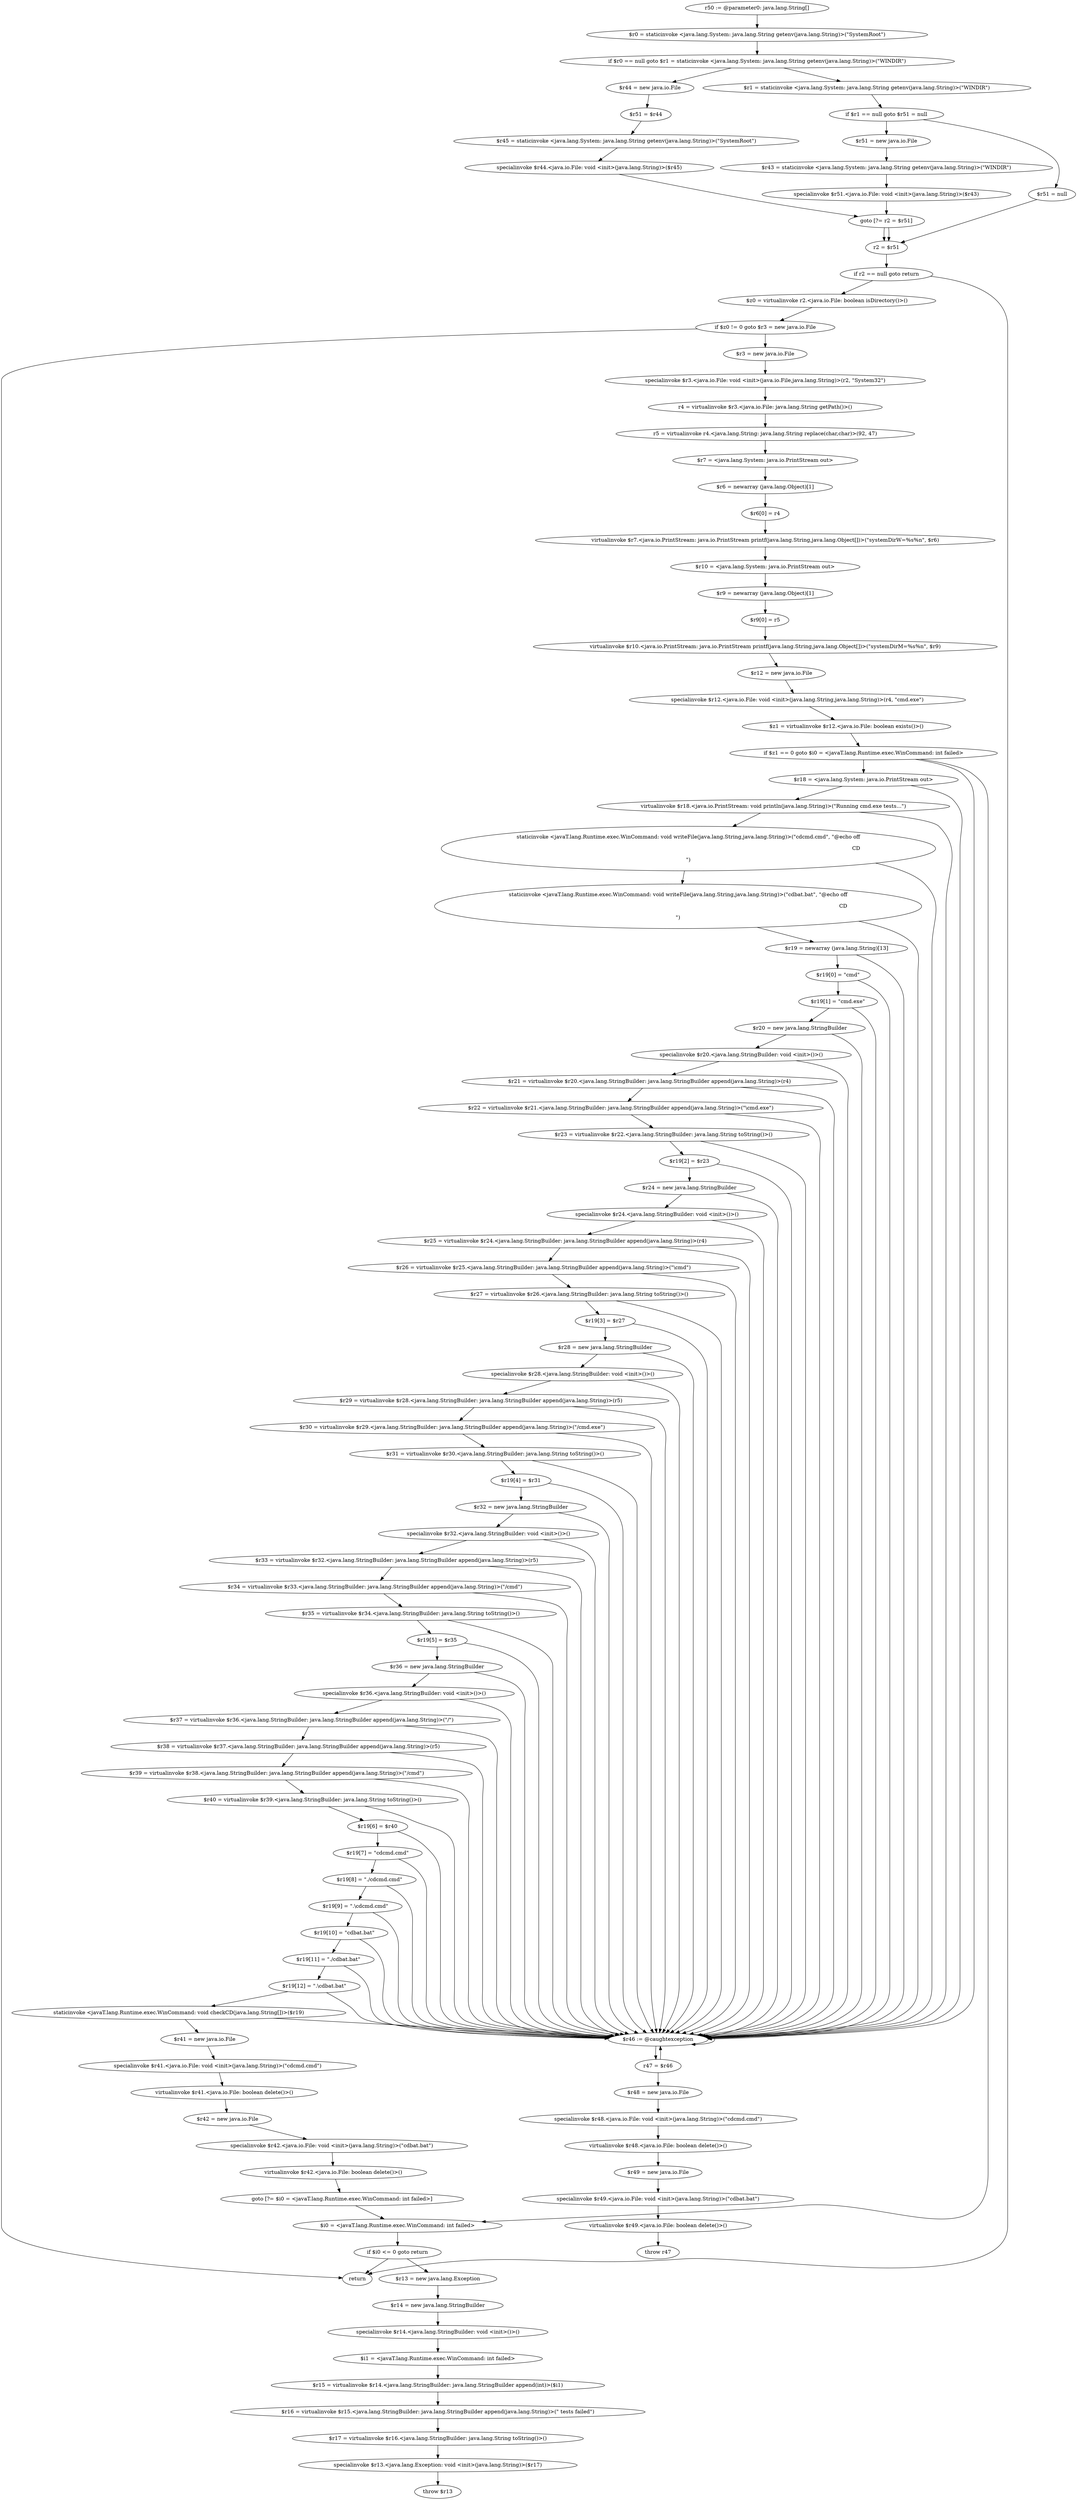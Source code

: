 digraph "unitGraph" {
    "r50 := @parameter0: java.lang.String[]"
    "$r0 = staticinvoke <java.lang.System: java.lang.String getenv(java.lang.String)>(\"SystemRoot\")"
    "if $r0 == null goto $r1 = staticinvoke <java.lang.System: java.lang.String getenv(java.lang.String)>(\"WINDIR\")"
    "$r44 = new java.io.File"
    "$r51 = $r44"
    "$r45 = staticinvoke <java.lang.System: java.lang.String getenv(java.lang.String)>(\"SystemRoot\")"
    "specialinvoke $r44.<java.io.File: void <init>(java.lang.String)>($r45)"
    "goto [?= r2 = $r51]"
    "$r1 = staticinvoke <java.lang.System: java.lang.String getenv(java.lang.String)>(\"WINDIR\")"
    "if $r1 == null goto $r51 = null"
    "$r51 = new java.io.File"
    "$r43 = staticinvoke <java.lang.System: java.lang.String getenv(java.lang.String)>(\"WINDIR\")"
    "specialinvoke $r51.<java.io.File: void <init>(java.lang.String)>($r43)"
    "$r51 = null"
    "r2 = $r51"
    "if r2 == null goto return"
    "$z0 = virtualinvoke r2.<java.io.File: boolean isDirectory()>()"
    "if $z0 != 0 goto $r3 = new java.io.File"
    "return"
    "$r3 = new java.io.File"
    "specialinvoke $r3.<java.io.File: void <init>(java.io.File,java.lang.String)>(r2, \"System32\")"
    "r4 = virtualinvoke $r3.<java.io.File: java.lang.String getPath()>()"
    "r5 = virtualinvoke r4.<java.lang.String: java.lang.String replace(char,char)>(92, 47)"
    "$r7 = <java.lang.System: java.io.PrintStream out>"
    "$r6 = newarray (java.lang.Object)[1]"
    "$r6[0] = r4"
    "virtualinvoke $r7.<java.io.PrintStream: java.io.PrintStream printf(java.lang.String,java.lang.Object[])>(\"systemDirW=%s%n\", $r6)"
    "$r10 = <java.lang.System: java.io.PrintStream out>"
    "$r9 = newarray (java.lang.Object)[1]"
    "$r9[0] = r5"
    "virtualinvoke $r10.<java.io.PrintStream: java.io.PrintStream printf(java.lang.String,java.lang.Object[])>(\"systemDirM=%s%n\", $r9)"
    "$r12 = new java.io.File"
    "specialinvoke $r12.<java.io.File: void <init>(java.lang.String,java.lang.String)>(r4, \"cmd.exe\")"
    "$z1 = virtualinvoke $r12.<java.io.File: boolean exists()>()"
    "if $z1 == 0 goto $i0 = <javaT.lang.Runtime.exec.WinCommand: int failed>"
    "$r18 = <java.lang.System: java.io.PrintStream out>"
    "virtualinvoke $r18.<java.io.PrintStream: void println(java.lang.String)>(\"Running cmd.exe tests...\")"
    "staticinvoke <javaT.lang.Runtime.exec.WinCommand: void writeFile(java.lang.String,java.lang.String)>(\"cdcmd.cmd\", \"@echo off\r\nCD\r\n\")"
    "staticinvoke <javaT.lang.Runtime.exec.WinCommand: void writeFile(java.lang.String,java.lang.String)>(\"cdbat.bat\", \"@echo off\r\nCD\r\n\")"
    "$r19 = newarray (java.lang.String)[13]"
    "$r19[0] = \"cmd\""
    "$r19[1] = \"cmd.exe\""
    "$r20 = new java.lang.StringBuilder"
    "specialinvoke $r20.<java.lang.StringBuilder: void <init>()>()"
    "$r21 = virtualinvoke $r20.<java.lang.StringBuilder: java.lang.StringBuilder append(java.lang.String)>(r4)"
    "$r22 = virtualinvoke $r21.<java.lang.StringBuilder: java.lang.StringBuilder append(java.lang.String)>(\"\\cmd.exe\")"
    "$r23 = virtualinvoke $r22.<java.lang.StringBuilder: java.lang.String toString()>()"
    "$r19[2] = $r23"
    "$r24 = new java.lang.StringBuilder"
    "specialinvoke $r24.<java.lang.StringBuilder: void <init>()>()"
    "$r25 = virtualinvoke $r24.<java.lang.StringBuilder: java.lang.StringBuilder append(java.lang.String)>(r4)"
    "$r26 = virtualinvoke $r25.<java.lang.StringBuilder: java.lang.StringBuilder append(java.lang.String)>(\"\\cmd\")"
    "$r27 = virtualinvoke $r26.<java.lang.StringBuilder: java.lang.String toString()>()"
    "$r19[3] = $r27"
    "$r28 = new java.lang.StringBuilder"
    "specialinvoke $r28.<java.lang.StringBuilder: void <init>()>()"
    "$r29 = virtualinvoke $r28.<java.lang.StringBuilder: java.lang.StringBuilder append(java.lang.String)>(r5)"
    "$r30 = virtualinvoke $r29.<java.lang.StringBuilder: java.lang.StringBuilder append(java.lang.String)>(\"/cmd.exe\")"
    "$r31 = virtualinvoke $r30.<java.lang.StringBuilder: java.lang.String toString()>()"
    "$r19[4] = $r31"
    "$r32 = new java.lang.StringBuilder"
    "specialinvoke $r32.<java.lang.StringBuilder: void <init>()>()"
    "$r33 = virtualinvoke $r32.<java.lang.StringBuilder: java.lang.StringBuilder append(java.lang.String)>(r5)"
    "$r34 = virtualinvoke $r33.<java.lang.StringBuilder: java.lang.StringBuilder append(java.lang.String)>(\"/cmd\")"
    "$r35 = virtualinvoke $r34.<java.lang.StringBuilder: java.lang.String toString()>()"
    "$r19[5] = $r35"
    "$r36 = new java.lang.StringBuilder"
    "specialinvoke $r36.<java.lang.StringBuilder: void <init>()>()"
    "$r37 = virtualinvoke $r36.<java.lang.StringBuilder: java.lang.StringBuilder append(java.lang.String)>(\"/\")"
    "$r38 = virtualinvoke $r37.<java.lang.StringBuilder: java.lang.StringBuilder append(java.lang.String)>(r5)"
    "$r39 = virtualinvoke $r38.<java.lang.StringBuilder: java.lang.StringBuilder append(java.lang.String)>(\"/cmd\")"
    "$r40 = virtualinvoke $r39.<java.lang.StringBuilder: java.lang.String toString()>()"
    "$r19[6] = $r40"
    "$r19[7] = \"cdcmd.cmd\""
    "$r19[8] = \"./cdcmd.cmd\""
    "$r19[9] = \".\\cdcmd.cmd\""
    "$r19[10] = \"cdbat.bat\""
    "$r19[11] = \"./cdbat.bat\""
    "$r19[12] = \".\\cdbat.bat\""
    "staticinvoke <javaT.lang.Runtime.exec.WinCommand: void checkCD(java.lang.String[])>($r19)"
    "$r41 = new java.io.File"
    "specialinvoke $r41.<java.io.File: void <init>(java.lang.String)>(\"cdcmd.cmd\")"
    "virtualinvoke $r41.<java.io.File: boolean delete()>()"
    "$r42 = new java.io.File"
    "specialinvoke $r42.<java.io.File: void <init>(java.lang.String)>(\"cdbat.bat\")"
    "virtualinvoke $r42.<java.io.File: boolean delete()>()"
    "goto [?= $i0 = <javaT.lang.Runtime.exec.WinCommand: int failed>]"
    "$r46 := @caughtexception"
    "r47 = $r46"
    "$r48 = new java.io.File"
    "specialinvoke $r48.<java.io.File: void <init>(java.lang.String)>(\"cdcmd.cmd\")"
    "virtualinvoke $r48.<java.io.File: boolean delete()>()"
    "$r49 = new java.io.File"
    "specialinvoke $r49.<java.io.File: void <init>(java.lang.String)>(\"cdbat.bat\")"
    "virtualinvoke $r49.<java.io.File: boolean delete()>()"
    "throw r47"
    "$i0 = <javaT.lang.Runtime.exec.WinCommand: int failed>"
    "if $i0 <= 0 goto return"
    "$r13 = new java.lang.Exception"
    "$r14 = new java.lang.StringBuilder"
    "specialinvoke $r14.<java.lang.StringBuilder: void <init>()>()"
    "$i1 = <javaT.lang.Runtime.exec.WinCommand: int failed>"
    "$r15 = virtualinvoke $r14.<java.lang.StringBuilder: java.lang.StringBuilder append(int)>($i1)"
    "$r16 = virtualinvoke $r15.<java.lang.StringBuilder: java.lang.StringBuilder append(java.lang.String)>(\" tests failed\")"
    "$r17 = virtualinvoke $r16.<java.lang.StringBuilder: java.lang.String toString()>()"
    "specialinvoke $r13.<java.lang.Exception: void <init>(java.lang.String)>($r17)"
    "throw $r13"
    "r50 := @parameter0: java.lang.String[]"->"$r0 = staticinvoke <java.lang.System: java.lang.String getenv(java.lang.String)>(\"SystemRoot\")";
    "$r0 = staticinvoke <java.lang.System: java.lang.String getenv(java.lang.String)>(\"SystemRoot\")"->"if $r0 == null goto $r1 = staticinvoke <java.lang.System: java.lang.String getenv(java.lang.String)>(\"WINDIR\")";
    "if $r0 == null goto $r1 = staticinvoke <java.lang.System: java.lang.String getenv(java.lang.String)>(\"WINDIR\")"->"$r44 = new java.io.File";
    "if $r0 == null goto $r1 = staticinvoke <java.lang.System: java.lang.String getenv(java.lang.String)>(\"WINDIR\")"->"$r1 = staticinvoke <java.lang.System: java.lang.String getenv(java.lang.String)>(\"WINDIR\")";
    "$r44 = new java.io.File"->"$r51 = $r44";
    "$r51 = $r44"->"$r45 = staticinvoke <java.lang.System: java.lang.String getenv(java.lang.String)>(\"SystemRoot\")";
    "$r45 = staticinvoke <java.lang.System: java.lang.String getenv(java.lang.String)>(\"SystemRoot\")"->"specialinvoke $r44.<java.io.File: void <init>(java.lang.String)>($r45)";
    "specialinvoke $r44.<java.io.File: void <init>(java.lang.String)>($r45)"->"goto [?= r2 = $r51]";
    "goto [?= r2 = $r51]"->"r2 = $r51";
    "$r1 = staticinvoke <java.lang.System: java.lang.String getenv(java.lang.String)>(\"WINDIR\")"->"if $r1 == null goto $r51 = null";
    "if $r1 == null goto $r51 = null"->"$r51 = new java.io.File";
    "if $r1 == null goto $r51 = null"->"$r51 = null";
    "$r51 = new java.io.File"->"$r43 = staticinvoke <java.lang.System: java.lang.String getenv(java.lang.String)>(\"WINDIR\")";
    "$r43 = staticinvoke <java.lang.System: java.lang.String getenv(java.lang.String)>(\"WINDIR\")"->"specialinvoke $r51.<java.io.File: void <init>(java.lang.String)>($r43)";
    "specialinvoke $r51.<java.io.File: void <init>(java.lang.String)>($r43)"->"goto [?= r2 = $r51]";
    "goto [?= r2 = $r51]"->"r2 = $r51";
    "$r51 = null"->"r2 = $r51";
    "r2 = $r51"->"if r2 == null goto return";
    "if r2 == null goto return"->"$z0 = virtualinvoke r2.<java.io.File: boolean isDirectory()>()";
    "if r2 == null goto return"->"return";
    "$z0 = virtualinvoke r2.<java.io.File: boolean isDirectory()>()"->"if $z0 != 0 goto $r3 = new java.io.File";
    "if $z0 != 0 goto $r3 = new java.io.File"->"return";
    "if $z0 != 0 goto $r3 = new java.io.File"->"$r3 = new java.io.File";
    "$r3 = new java.io.File"->"specialinvoke $r3.<java.io.File: void <init>(java.io.File,java.lang.String)>(r2, \"System32\")";
    "specialinvoke $r3.<java.io.File: void <init>(java.io.File,java.lang.String)>(r2, \"System32\")"->"r4 = virtualinvoke $r3.<java.io.File: java.lang.String getPath()>()";
    "r4 = virtualinvoke $r3.<java.io.File: java.lang.String getPath()>()"->"r5 = virtualinvoke r4.<java.lang.String: java.lang.String replace(char,char)>(92, 47)";
    "r5 = virtualinvoke r4.<java.lang.String: java.lang.String replace(char,char)>(92, 47)"->"$r7 = <java.lang.System: java.io.PrintStream out>";
    "$r7 = <java.lang.System: java.io.PrintStream out>"->"$r6 = newarray (java.lang.Object)[1]";
    "$r6 = newarray (java.lang.Object)[1]"->"$r6[0] = r4";
    "$r6[0] = r4"->"virtualinvoke $r7.<java.io.PrintStream: java.io.PrintStream printf(java.lang.String,java.lang.Object[])>(\"systemDirW=%s%n\", $r6)";
    "virtualinvoke $r7.<java.io.PrintStream: java.io.PrintStream printf(java.lang.String,java.lang.Object[])>(\"systemDirW=%s%n\", $r6)"->"$r10 = <java.lang.System: java.io.PrintStream out>";
    "$r10 = <java.lang.System: java.io.PrintStream out>"->"$r9 = newarray (java.lang.Object)[1]";
    "$r9 = newarray (java.lang.Object)[1]"->"$r9[0] = r5";
    "$r9[0] = r5"->"virtualinvoke $r10.<java.io.PrintStream: java.io.PrintStream printf(java.lang.String,java.lang.Object[])>(\"systemDirM=%s%n\", $r9)";
    "virtualinvoke $r10.<java.io.PrintStream: java.io.PrintStream printf(java.lang.String,java.lang.Object[])>(\"systemDirM=%s%n\", $r9)"->"$r12 = new java.io.File";
    "$r12 = new java.io.File"->"specialinvoke $r12.<java.io.File: void <init>(java.lang.String,java.lang.String)>(r4, \"cmd.exe\")";
    "specialinvoke $r12.<java.io.File: void <init>(java.lang.String,java.lang.String)>(r4, \"cmd.exe\")"->"$z1 = virtualinvoke $r12.<java.io.File: boolean exists()>()";
    "$z1 = virtualinvoke $r12.<java.io.File: boolean exists()>()"->"if $z1 == 0 goto $i0 = <javaT.lang.Runtime.exec.WinCommand: int failed>";
    "if $z1 == 0 goto $i0 = <javaT.lang.Runtime.exec.WinCommand: int failed>"->"$r18 = <java.lang.System: java.io.PrintStream out>";
    "if $z1 == 0 goto $i0 = <javaT.lang.Runtime.exec.WinCommand: int failed>"->"$i0 = <javaT.lang.Runtime.exec.WinCommand: int failed>";
    "if $z1 == 0 goto $i0 = <javaT.lang.Runtime.exec.WinCommand: int failed>"->"$r46 := @caughtexception";
    "$r18 = <java.lang.System: java.io.PrintStream out>"->"virtualinvoke $r18.<java.io.PrintStream: void println(java.lang.String)>(\"Running cmd.exe tests...\")";
    "$r18 = <java.lang.System: java.io.PrintStream out>"->"$r46 := @caughtexception";
    "virtualinvoke $r18.<java.io.PrintStream: void println(java.lang.String)>(\"Running cmd.exe tests...\")"->"staticinvoke <javaT.lang.Runtime.exec.WinCommand: void writeFile(java.lang.String,java.lang.String)>(\"cdcmd.cmd\", \"@echo off\r\nCD\r\n\")";
    "virtualinvoke $r18.<java.io.PrintStream: void println(java.lang.String)>(\"Running cmd.exe tests...\")"->"$r46 := @caughtexception";
    "staticinvoke <javaT.lang.Runtime.exec.WinCommand: void writeFile(java.lang.String,java.lang.String)>(\"cdcmd.cmd\", \"@echo off\r\nCD\r\n\")"->"staticinvoke <javaT.lang.Runtime.exec.WinCommand: void writeFile(java.lang.String,java.lang.String)>(\"cdbat.bat\", \"@echo off\r\nCD\r\n\")";
    "staticinvoke <javaT.lang.Runtime.exec.WinCommand: void writeFile(java.lang.String,java.lang.String)>(\"cdcmd.cmd\", \"@echo off\r\nCD\r\n\")"->"$r46 := @caughtexception";
    "staticinvoke <javaT.lang.Runtime.exec.WinCommand: void writeFile(java.lang.String,java.lang.String)>(\"cdbat.bat\", \"@echo off\r\nCD\r\n\")"->"$r19 = newarray (java.lang.String)[13]";
    "staticinvoke <javaT.lang.Runtime.exec.WinCommand: void writeFile(java.lang.String,java.lang.String)>(\"cdbat.bat\", \"@echo off\r\nCD\r\n\")"->"$r46 := @caughtexception";
    "$r19 = newarray (java.lang.String)[13]"->"$r19[0] = \"cmd\"";
    "$r19 = newarray (java.lang.String)[13]"->"$r46 := @caughtexception";
    "$r19[0] = \"cmd\""->"$r19[1] = \"cmd.exe\"";
    "$r19[0] = \"cmd\""->"$r46 := @caughtexception";
    "$r19[1] = \"cmd.exe\""->"$r20 = new java.lang.StringBuilder";
    "$r19[1] = \"cmd.exe\""->"$r46 := @caughtexception";
    "$r20 = new java.lang.StringBuilder"->"specialinvoke $r20.<java.lang.StringBuilder: void <init>()>()";
    "$r20 = new java.lang.StringBuilder"->"$r46 := @caughtexception";
    "specialinvoke $r20.<java.lang.StringBuilder: void <init>()>()"->"$r21 = virtualinvoke $r20.<java.lang.StringBuilder: java.lang.StringBuilder append(java.lang.String)>(r4)";
    "specialinvoke $r20.<java.lang.StringBuilder: void <init>()>()"->"$r46 := @caughtexception";
    "$r21 = virtualinvoke $r20.<java.lang.StringBuilder: java.lang.StringBuilder append(java.lang.String)>(r4)"->"$r22 = virtualinvoke $r21.<java.lang.StringBuilder: java.lang.StringBuilder append(java.lang.String)>(\"\\cmd.exe\")";
    "$r21 = virtualinvoke $r20.<java.lang.StringBuilder: java.lang.StringBuilder append(java.lang.String)>(r4)"->"$r46 := @caughtexception";
    "$r22 = virtualinvoke $r21.<java.lang.StringBuilder: java.lang.StringBuilder append(java.lang.String)>(\"\\cmd.exe\")"->"$r23 = virtualinvoke $r22.<java.lang.StringBuilder: java.lang.String toString()>()";
    "$r22 = virtualinvoke $r21.<java.lang.StringBuilder: java.lang.StringBuilder append(java.lang.String)>(\"\\cmd.exe\")"->"$r46 := @caughtexception";
    "$r23 = virtualinvoke $r22.<java.lang.StringBuilder: java.lang.String toString()>()"->"$r19[2] = $r23";
    "$r23 = virtualinvoke $r22.<java.lang.StringBuilder: java.lang.String toString()>()"->"$r46 := @caughtexception";
    "$r19[2] = $r23"->"$r24 = new java.lang.StringBuilder";
    "$r19[2] = $r23"->"$r46 := @caughtexception";
    "$r24 = new java.lang.StringBuilder"->"specialinvoke $r24.<java.lang.StringBuilder: void <init>()>()";
    "$r24 = new java.lang.StringBuilder"->"$r46 := @caughtexception";
    "specialinvoke $r24.<java.lang.StringBuilder: void <init>()>()"->"$r25 = virtualinvoke $r24.<java.lang.StringBuilder: java.lang.StringBuilder append(java.lang.String)>(r4)";
    "specialinvoke $r24.<java.lang.StringBuilder: void <init>()>()"->"$r46 := @caughtexception";
    "$r25 = virtualinvoke $r24.<java.lang.StringBuilder: java.lang.StringBuilder append(java.lang.String)>(r4)"->"$r26 = virtualinvoke $r25.<java.lang.StringBuilder: java.lang.StringBuilder append(java.lang.String)>(\"\\cmd\")";
    "$r25 = virtualinvoke $r24.<java.lang.StringBuilder: java.lang.StringBuilder append(java.lang.String)>(r4)"->"$r46 := @caughtexception";
    "$r26 = virtualinvoke $r25.<java.lang.StringBuilder: java.lang.StringBuilder append(java.lang.String)>(\"\\cmd\")"->"$r27 = virtualinvoke $r26.<java.lang.StringBuilder: java.lang.String toString()>()";
    "$r26 = virtualinvoke $r25.<java.lang.StringBuilder: java.lang.StringBuilder append(java.lang.String)>(\"\\cmd\")"->"$r46 := @caughtexception";
    "$r27 = virtualinvoke $r26.<java.lang.StringBuilder: java.lang.String toString()>()"->"$r19[3] = $r27";
    "$r27 = virtualinvoke $r26.<java.lang.StringBuilder: java.lang.String toString()>()"->"$r46 := @caughtexception";
    "$r19[3] = $r27"->"$r28 = new java.lang.StringBuilder";
    "$r19[3] = $r27"->"$r46 := @caughtexception";
    "$r28 = new java.lang.StringBuilder"->"specialinvoke $r28.<java.lang.StringBuilder: void <init>()>()";
    "$r28 = new java.lang.StringBuilder"->"$r46 := @caughtexception";
    "specialinvoke $r28.<java.lang.StringBuilder: void <init>()>()"->"$r29 = virtualinvoke $r28.<java.lang.StringBuilder: java.lang.StringBuilder append(java.lang.String)>(r5)";
    "specialinvoke $r28.<java.lang.StringBuilder: void <init>()>()"->"$r46 := @caughtexception";
    "$r29 = virtualinvoke $r28.<java.lang.StringBuilder: java.lang.StringBuilder append(java.lang.String)>(r5)"->"$r30 = virtualinvoke $r29.<java.lang.StringBuilder: java.lang.StringBuilder append(java.lang.String)>(\"/cmd.exe\")";
    "$r29 = virtualinvoke $r28.<java.lang.StringBuilder: java.lang.StringBuilder append(java.lang.String)>(r5)"->"$r46 := @caughtexception";
    "$r30 = virtualinvoke $r29.<java.lang.StringBuilder: java.lang.StringBuilder append(java.lang.String)>(\"/cmd.exe\")"->"$r31 = virtualinvoke $r30.<java.lang.StringBuilder: java.lang.String toString()>()";
    "$r30 = virtualinvoke $r29.<java.lang.StringBuilder: java.lang.StringBuilder append(java.lang.String)>(\"/cmd.exe\")"->"$r46 := @caughtexception";
    "$r31 = virtualinvoke $r30.<java.lang.StringBuilder: java.lang.String toString()>()"->"$r19[4] = $r31";
    "$r31 = virtualinvoke $r30.<java.lang.StringBuilder: java.lang.String toString()>()"->"$r46 := @caughtexception";
    "$r19[4] = $r31"->"$r32 = new java.lang.StringBuilder";
    "$r19[4] = $r31"->"$r46 := @caughtexception";
    "$r32 = new java.lang.StringBuilder"->"specialinvoke $r32.<java.lang.StringBuilder: void <init>()>()";
    "$r32 = new java.lang.StringBuilder"->"$r46 := @caughtexception";
    "specialinvoke $r32.<java.lang.StringBuilder: void <init>()>()"->"$r33 = virtualinvoke $r32.<java.lang.StringBuilder: java.lang.StringBuilder append(java.lang.String)>(r5)";
    "specialinvoke $r32.<java.lang.StringBuilder: void <init>()>()"->"$r46 := @caughtexception";
    "$r33 = virtualinvoke $r32.<java.lang.StringBuilder: java.lang.StringBuilder append(java.lang.String)>(r5)"->"$r34 = virtualinvoke $r33.<java.lang.StringBuilder: java.lang.StringBuilder append(java.lang.String)>(\"/cmd\")";
    "$r33 = virtualinvoke $r32.<java.lang.StringBuilder: java.lang.StringBuilder append(java.lang.String)>(r5)"->"$r46 := @caughtexception";
    "$r34 = virtualinvoke $r33.<java.lang.StringBuilder: java.lang.StringBuilder append(java.lang.String)>(\"/cmd\")"->"$r35 = virtualinvoke $r34.<java.lang.StringBuilder: java.lang.String toString()>()";
    "$r34 = virtualinvoke $r33.<java.lang.StringBuilder: java.lang.StringBuilder append(java.lang.String)>(\"/cmd\")"->"$r46 := @caughtexception";
    "$r35 = virtualinvoke $r34.<java.lang.StringBuilder: java.lang.String toString()>()"->"$r19[5] = $r35";
    "$r35 = virtualinvoke $r34.<java.lang.StringBuilder: java.lang.String toString()>()"->"$r46 := @caughtexception";
    "$r19[5] = $r35"->"$r36 = new java.lang.StringBuilder";
    "$r19[5] = $r35"->"$r46 := @caughtexception";
    "$r36 = new java.lang.StringBuilder"->"specialinvoke $r36.<java.lang.StringBuilder: void <init>()>()";
    "$r36 = new java.lang.StringBuilder"->"$r46 := @caughtexception";
    "specialinvoke $r36.<java.lang.StringBuilder: void <init>()>()"->"$r37 = virtualinvoke $r36.<java.lang.StringBuilder: java.lang.StringBuilder append(java.lang.String)>(\"/\")";
    "specialinvoke $r36.<java.lang.StringBuilder: void <init>()>()"->"$r46 := @caughtexception";
    "$r37 = virtualinvoke $r36.<java.lang.StringBuilder: java.lang.StringBuilder append(java.lang.String)>(\"/\")"->"$r38 = virtualinvoke $r37.<java.lang.StringBuilder: java.lang.StringBuilder append(java.lang.String)>(r5)";
    "$r37 = virtualinvoke $r36.<java.lang.StringBuilder: java.lang.StringBuilder append(java.lang.String)>(\"/\")"->"$r46 := @caughtexception";
    "$r38 = virtualinvoke $r37.<java.lang.StringBuilder: java.lang.StringBuilder append(java.lang.String)>(r5)"->"$r39 = virtualinvoke $r38.<java.lang.StringBuilder: java.lang.StringBuilder append(java.lang.String)>(\"/cmd\")";
    "$r38 = virtualinvoke $r37.<java.lang.StringBuilder: java.lang.StringBuilder append(java.lang.String)>(r5)"->"$r46 := @caughtexception";
    "$r39 = virtualinvoke $r38.<java.lang.StringBuilder: java.lang.StringBuilder append(java.lang.String)>(\"/cmd\")"->"$r40 = virtualinvoke $r39.<java.lang.StringBuilder: java.lang.String toString()>()";
    "$r39 = virtualinvoke $r38.<java.lang.StringBuilder: java.lang.StringBuilder append(java.lang.String)>(\"/cmd\")"->"$r46 := @caughtexception";
    "$r40 = virtualinvoke $r39.<java.lang.StringBuilder: java.lang.String toString()>()"->"$r19[6] = $r40";
    "$r40 = virtualinvoke $r39.<java.lang.StringBuilder: java.lang.String toString()>()"->"$r46 := @caughtexception";
    "$r19[6] = $r40"->"$r19[7] = \"cdcmd.cmd\"";
    "$r19[6] = $r40"->"$r46 := @caughtexception";
    "$r19[7] = \"cdcmd.cmd\""->"$r19[8] = \"./cdcmd.cmd\"";
    "$r19[7] = \"cdcmd.cmd\""->"$r46 := @caughtexception";
    "$r19[8] = \"./cdcmd.cmd\""->"$r19[9] = \".\\cdcmd.cmd\"";
    "$r19[8] = \"./cdcmd.cmd\""->"$r46 := @caughtexception";
    "$r19[9] = \".\\cdcmd.cmd\""->"$r19[10] = \"cdbat.bat\"";
    "$r19[9] = \".\\cdcmd.cmd\""->"$r46 := @caughtexception";
    "$r19[10] = \"cdbat.bat\""->"$r19[11] = \"./cdbat.bat\"";
    "$r19[10] = \"cdbat.bat\""->"$r46 := @caughtexception";
    "$r19[11] = \"./cdbat.bat\""->"$r19[12] = \".\\cdbat.bat\"";
    "$r19[11] = \"./cdbat.bat\""->"$r46 := @caughtexception";
    "$r19[12] = \".\\cdbat.bat\""->"staticinvoke <javaT.lang.Runtime.exec.WinCommand: void checkCD(java.lang.String[])>($r19)";
    "$r19[12] = \".\\cdbat.bat\""->"$r46 := @caughtexception";
    "staticinvoke <javaT.lang.Runtime.exec.WinCommand: void checkCD(java.lang.String[])>($r19)"->"$r41 = new java.io.File";
    "staticinvoke <javaT.lang.Runtime.exec.WinCommand: void checkCD(java.lang.String[])>($r19)"->"$r46 := @caughtexception";
    "$r41 = new java.io.File"->"specialinvoke $r41.<java.io.File: void <init>(java.lang.String)>(\"cdcmd.cmd\")";
    "specialinvoke $r41.<java.io.File: void <init>(java.lang.String)>(\"cdcmd.cmd\")"->"virtualinvoke $r41.<java.io.File: boolean delete()>()";
    "virtualinvoke $r41.<java.io.File: boolean delete()>()"->"$r42 = new java.io.File";
    "$r42 = new java.io.File"->"specialinvoke $r42.<java.io.File: void <init>(java.lang.String)>(\"cdbat.bat\")";
    "specialinvoke $r42.<java.io.File: void <init>(java.lang.String)>(\"cdbat.bat\")"->"virtualinvoke $r42.<java.io.File: boolean delete()>()";
    "virtualinvoke $r42.<java.io.File: boolean delete()>()"->"goto [?= $i0 = <javaT.lang.Runtime.exec.WinCommand: int failed>]";
    "goto [?= $i0 = <javaT.lang.Runtime.exec.WinCommand: int failed>]"->"$i0 = <javaT.lang.Runtime.exec.WinCommand: int failed>";
    "$r46 := @caughtexception"->"r47 = $r46";
    "$r46 := @caughtexception"->"$r46 := @caughtexception";
    "r47 = $r46"->"$r48 = new java.io.File";
    "r47 = $r46"->"$r46 := @caughtexception";
    "$r48 = new java.io.File"->"specialinvoke $r48.<java.io.File: void <init>(java.lang.String)>(\"cdcmd.cmd\")";
    "specialinvoke $r48.<java.io.File: void <init>(java.lang.String)>(\"cdcmd.cmd\")"->"virtualinvoke $r48.<java.io.File: boolean delete()>()";
    "virtualinvoke $r48.<java.io.File: boolean delete()>()"->"$r49 = new java.io.File";
    "$r49 = new java.io.File"->"specialinvoke $r49.<java.io.File: void <init>(java.lang.String)>(\"cdbat.bat\")";
    "specialinvoke $r49.<java.io.File: void <init>(java.lang.String)>(\"cdbat.bat\")"->"virtualinvoke $r49.<java.io.File: boolean delete()>()";
    "virtualinvoke $r49.<java.io.File: boolean delete()>()"->"throw r47";
    "$i0 = <javaT.lang.Runtime.exec.WinCommand: int failed>"->"if $i0 <= 0 goto return";
    "if $i0 <= 0 goto return"->"$r13 = new java.lang.Exception";
    "if $i0 <= 0 goto return"->"return";
    "$r13 = new java.lang.Exception"->"$r14 = new java.lang.StringBuilder";
    "$r14 = new java.lang.StringBuilder"->"specialinvoke $r14.<java.lang.StringBuilder: void <init>()>()";
    "specialinvoke $r14.<java.lang.StringBuilder: void <init>()>()"->"$i1 = <javaT.lang.Runtime.exec.WinCommand: int failed>";
    "$i1 = <javaT.lang.Runtime.exec.WinCommand: int failed>"->"$r15 = virtualinvoke $r14.<java.lang.StringBuilder: java.lang.StringBuilder append(int)>($i1)";
    "$r15 = virtualinvoke $r14.<java.lang.StringBuilder: java.lang.StringBuilder append(int)>($i1)"->"$r16 = virtualinvoke $r15.<java.lang.StringBuilder: java.lang.StringBuilder append(java.lang.String)>(\" tests failed\")";
    "$r16 = virtualinvoke $r15.<java.lang.StringBuilder: java.lang.StringBuilder append(java.lang.String)>(\" tests failed\")"->"$r17 = virtualinvoke $r16.<java.lang.StringBuilder: java.lang.String toString()>()";
    "$r17 = virtualinvoke $r16.<java.lang.StringBuilder: java.lang.String toString()>()"->"specialinvoke $r13.<java.lang.Exception: void <init>(java.lang.String)>($r17)";
    "specialinvoke $r13.<java.lang.Exception: void <init>(java.lang.String)>($r17)"->"throw $r13";
}
